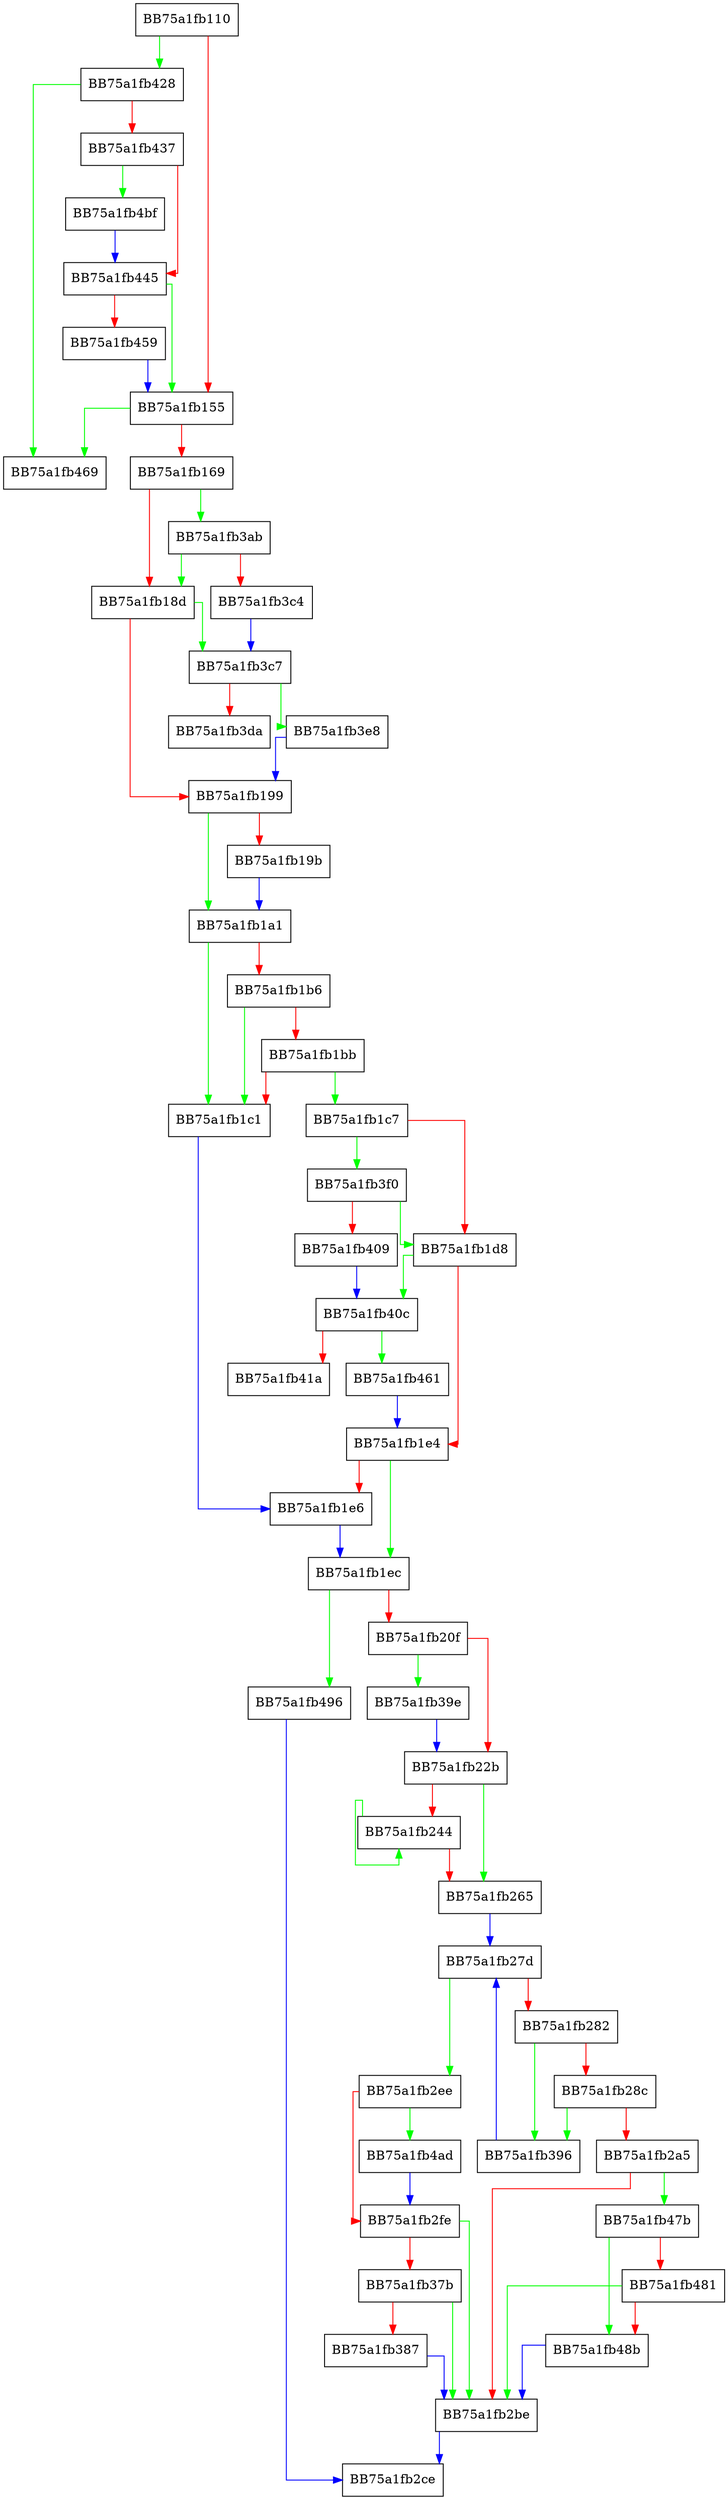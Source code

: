 digraph str_sub {
  node [shape="box"];
  graph [splines=ortho];
  BB75a1fb110 -> BB75a1fb428 [color="green"];
  BB75a1fb110 -> BB75a1fb155 [color="red"];
  BB75a1fb155 -> BB75a1fb469 [color="green"];
  BB75a1fb155 -> BB75a1fb169 [color="red"];
  BB75a1fb169 -> BB75a1fb3ab [color="green"];
  BB75a1fb169 -> BB75a1fb18d [color="red"];
  BB75a1fb18d -> BB75a1fb3c7 [color="green"];
  BB75a1fb18d -> BB75a1fb199 [color="red"];
  BB75a1fb199 -> BB75a1fb1a1 [color="green"];
  BB75a1fb199 -> BB75a1fb19b [color="red"];
  BB75a1fb19b -> BB75a1fb1a1 [color="blue"];
  BB75a1fb1a1 -> BB75a1fb1c1 [color="green"];
  BB75a1fb1a1 -> BB75a1fb1b6 [color="red"];
  BB75a1fb1b6 -> BB75a1fb1c1 [color="green"];
  BB75a1fb1b6 -> BB75a1fb1bb [color="red"];
  BB75a1fb1bb -> BB75a1fb1c7 [color="green"];
  BB75a1fb1bb -> BB75a1fb1c1 [color="red"];
  BB75a1fb1c1 -> BB75a1fb1e6 [color="blue"];
  BB75a1fb1c7 -> BB75a1fb3f0 [color="green"];
  BB75a1fb1c7 -> BB75a1fb1d8 [color="red"];
  BB75a1fb1d8 -> BB75a1fb40c [color="green"];
  BB75a1fb1d8 -> BB75a1fb1e4 [color="red"];
  BB75a1fb1e4 -> BB75a1fb1ec [color="green"];
  BB75a1fb1e4 -> BB75a1fb1e6 [color="red"];
  BB75a1fb1e6 -> BB75a1fb1ec [color="blue"];
  BB75a1fb1ec -> BB75a1fb496 [color="green"];
  BB75a1fb1ec -> BB75a1fb20f [color="red"];
  BB75a1fb20f -> BB75a1fb39e [color="green"];
  BB75a1fb20f -> BB75a1fb22b [color="red"];
  BB75a1fb22b -> BB75a1fb265 [color="green"];
  BB75a1fb22b -> BB75a1fb244 [color="red"];
  BB75a1fb244 -> BB75a1fb244 [color="green"];
  BB75a1fb244 -> BB75a1fb265 [color="red"];
  BB75a1fb265 -> BB75a1fb27d [color="blue"];
  BB75a1fb27d -> BB75a1fb2ee [color="green"];
  BB75a1fb27d -> BB75a1fb282 [color="red"];
  BB75a1fb282 -> BB75a1fb396 [color="green"];
  BB75a1fb282 -> BB75a1fb28c [color="red"];
  BB75a1fb28c -> BB75a1fb396 [color="green"];
  BB75a1fb28c -> BB75a1fb2a5 [color="red"];
  BB75a1fb2a5 -> BB75a1fb47b [color="green"];
  BB75a1fb2a5 -> BB75a1fb2be [color="red"];
  BB75a1fb2be -> BB75a1fb2ce [color="blue"];
  BB75a1fb2ee -> BB75a1fb4ad [color="green"];
  BB75a1fb2ee -> BB75a1fb2fe [color="red"];
  BB75a1fb2fe -> BB75a1fb2be [color="green"];
  BB75a1fb2fe -> BB75a1fb37b [color="red"];
  BB75a1fb37b -> BB75a1fb2be [color="green"];
  BB75a1fb37b -> BB75a1fb387 [color="red"];
  BB75a1fb387 -> BB75a1fb2be [color="blue"];
  BB75a1fb396 -> BB75a1fb27d [color="blue"];
  BB75a1fb39e -> BB75a1fb22b [color="blue"];
  BB75a1fb3ab -> BB75a1fb18d [color="green"];
  BB75a1fb3ab -> BB75a1fb3c4 [color="red"];
  BB75a1fb3c4 -> BB75a1fb3c7 [color="blue"];
  BB75a1fb3c7 -> BB75a1fb3e8 [color="green"];
  BB75a1fb3c7 -> BB75a1fb3da [color="red"];
  BB75a1fb3e8 -> BB75a1fb199 [color="blue"];
  BB75a1fb3f0 -> BB75a1fb1d8 [color="green"];
  BB75a1fb3f0 -> BB75a1fb409 [color="red"];
  BB75a1fb409 -> BB75a1fb40c [color="blue"];
  BB75a1fb40c -> BB75a1fb461 [color="green"];
  BB75a1fb40c -> BB75a1fb41a [color="red"];
  BB75a1fb428 -> BB75a1fb469 [color="green"];
  BB75a1fb428 -> BB75a1fb437 [color="red"];
  BB75a1fb437 -> BB75a1fb4bf [color="green"];
  BB75a1fb437 -> BB75a1fb445 [color="red"];
  BB75a1fb445 -> BB75a1fb155 [color="green"];
  BB75a1fb445 -> BB75a1fb459 [color="red"];
  BB75a1fb459 -> BB75a1fb155 [color="blue"];
  BB75a1fb461 -> BB75a1fb1e4 [color="blue"];
  BB75a1fb47b -> BB75a1fb48b [color="green"];
  BB75a1fb47b -> BB75a1fb481 [color="red"];
  BB75a1fb481 -> BB75a1fb2be [color="green"];
  BB75a1fb481 -> BB75a1fb48b [color="red"];
  BB75a1fb48b -> BB75a1fb2be [color="blue"];
  BB75a1fb496 -> BB75a1fb2ce [color="blue"];
  BB75a1fb4ad -> BB75a1fb2fe [color="blue"];
  BB75a1fb4bf -> BB75a1fb445 [color="blue"];
}